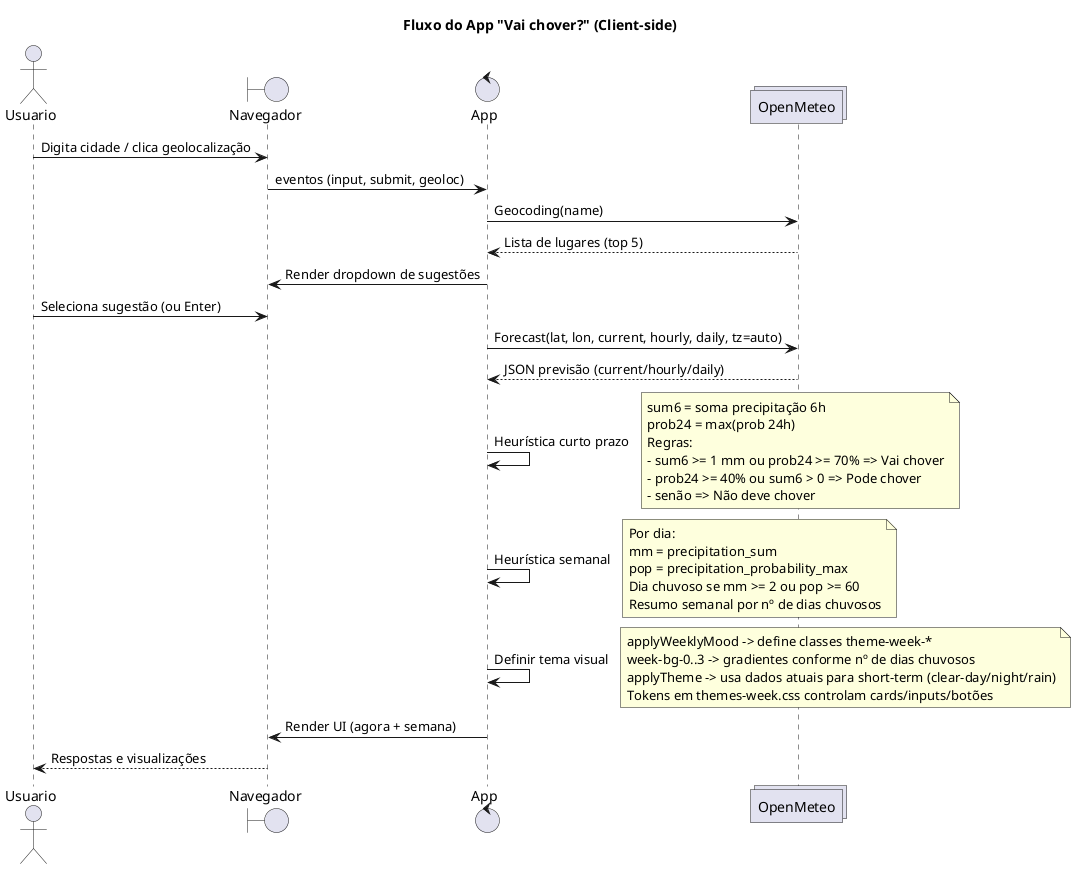 @startuml VaiChoverApp
title Fluxo do App "Vai chover?" (Client-side)

actor Usuario as U
boundary Navegador as B
control App as A
collections OpenMeteo as OM

U -> B : Digita cidade / clica geolocalização
B -> A : eventos (input, submit, geoloc)

A -> OM : Geocoding(name)
OM --> A : Lista de lugares (top 5)
A -> B : Render dropdown de sugestões
U -> B : Seleciona sugestão (ou Enter)

A -> OM : Forecast(lat, lon, current, hourly, daily, tz=auto)
OM --> A : JSON previsão (current/hourly/daily)

A -> A : Heurística curto prazo
note right
sum6 = soma precipitação 6h
prob24 = max(prob 24h)
Regras:
- sum6 >= 1 mm ou prob24 >= 70% => Vai chover
- prob24 >= 40% ou sum6 > 0 => Pode chover
- senão => Não deve chover
end note

A -> A : Heurística semanal
note right
Por dia:
mm = precipitation_sum
pop = precipitation_probability_max
Dia chuvoso se mm >= 2 ou pop >= 60
Resumo semanal por nº de dias chuvosos
end note

A -> A : Definir tema visual
note right
applyWeeklyMood -> define classes theme-week-*
week-bg-0..3 -> gradientes conforme nº de dias chuvosos
applyTheme -> usa dados atuais para short-term (clear-day/night/rain)
Tokens em themes-week.css controlam cards/inputs/botões
end note

A -> B : Render UI (agora + semana)

U <-- B : Respostas e visualizações

@enduml
